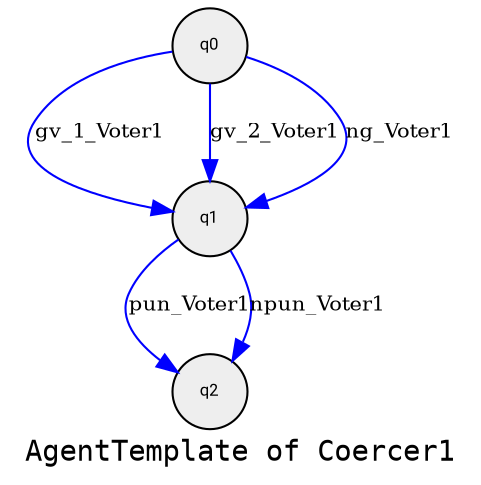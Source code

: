 digraph "Coercer1"{
	label="AgentTemplate of Coercer1"
	edge[fontsize="10"]
	node [
		shape=circle,
		width=auto,
		color="black",
		fillcolor="#eeeeee",
		style="filled,solid",
		fontsize=8,
		fontname="Roboto"
	]
	fontname=Consolas
	layout=dot
	q0[label="q0"]
	q1[label="q1"]
	q2[label="q2"]
	q0->q1[label="gv_1_Voter1", color="blue"]
	q0->q1[label="gv_2_Voter1", color="blue"]
	q0->q1[label="ng_Voter1", color="blue"]
	q1->q2[label="pun_Voter1", color="blue"]
	q1->q2[label="npun_Voter1", color="blue"]
}